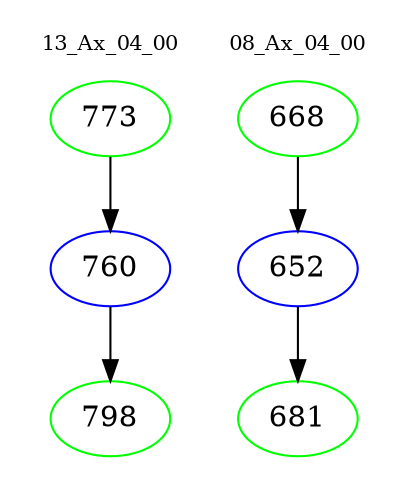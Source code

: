 digraph{
subgraph cluster_0 {
color = white
label = "13_Ax_04_00";
fontsize=10;
T0_773 [label="773", color="green"]
T0_773 -> T0_760 [color="black"]
T0_760 [label="760", color="blue"]
T0_760 -> T0_798 [color="black"]
T0_798 [label="798", color="green"]
}
subgraph cluster_1 {
color = white
label = "08_Ax_04_00";
fontsize=10;
T1_668 [label="668", color="green"]
T1_668 -> T1_652 [color="black"]
T1_652 [label="652", color="blue"]
T1_652 -> T1_681 [color="black"]
T1_681 [label="681", color="green"]
}
}
